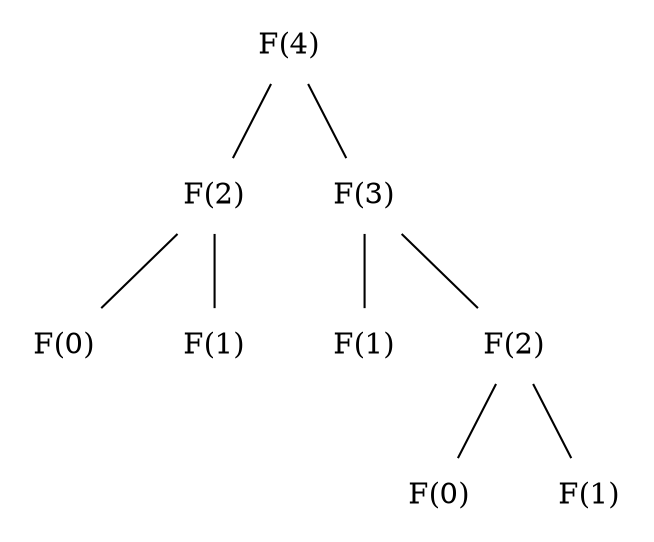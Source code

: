 graph fibonacci {
    node [shape="plaintext"]

    f01 [label="F(0)"]
    f02[label="F(0)"]
    f11 [label="F(1)"]
    f12 [label="F(1)"]
    f13 [label="F(1)"]
    f21 [label="F(2)"]
    f22 [label="F(2)"]
    f3 [label="F(3)"]
    f4 [label="F(4)"]

    f4 -- f3
    f4 -- f22
    f3 -- f21
    f3 -- f13
    f22 -- f12
    f22 -- f02
    f21 -- f11
    f21 -- f01
}